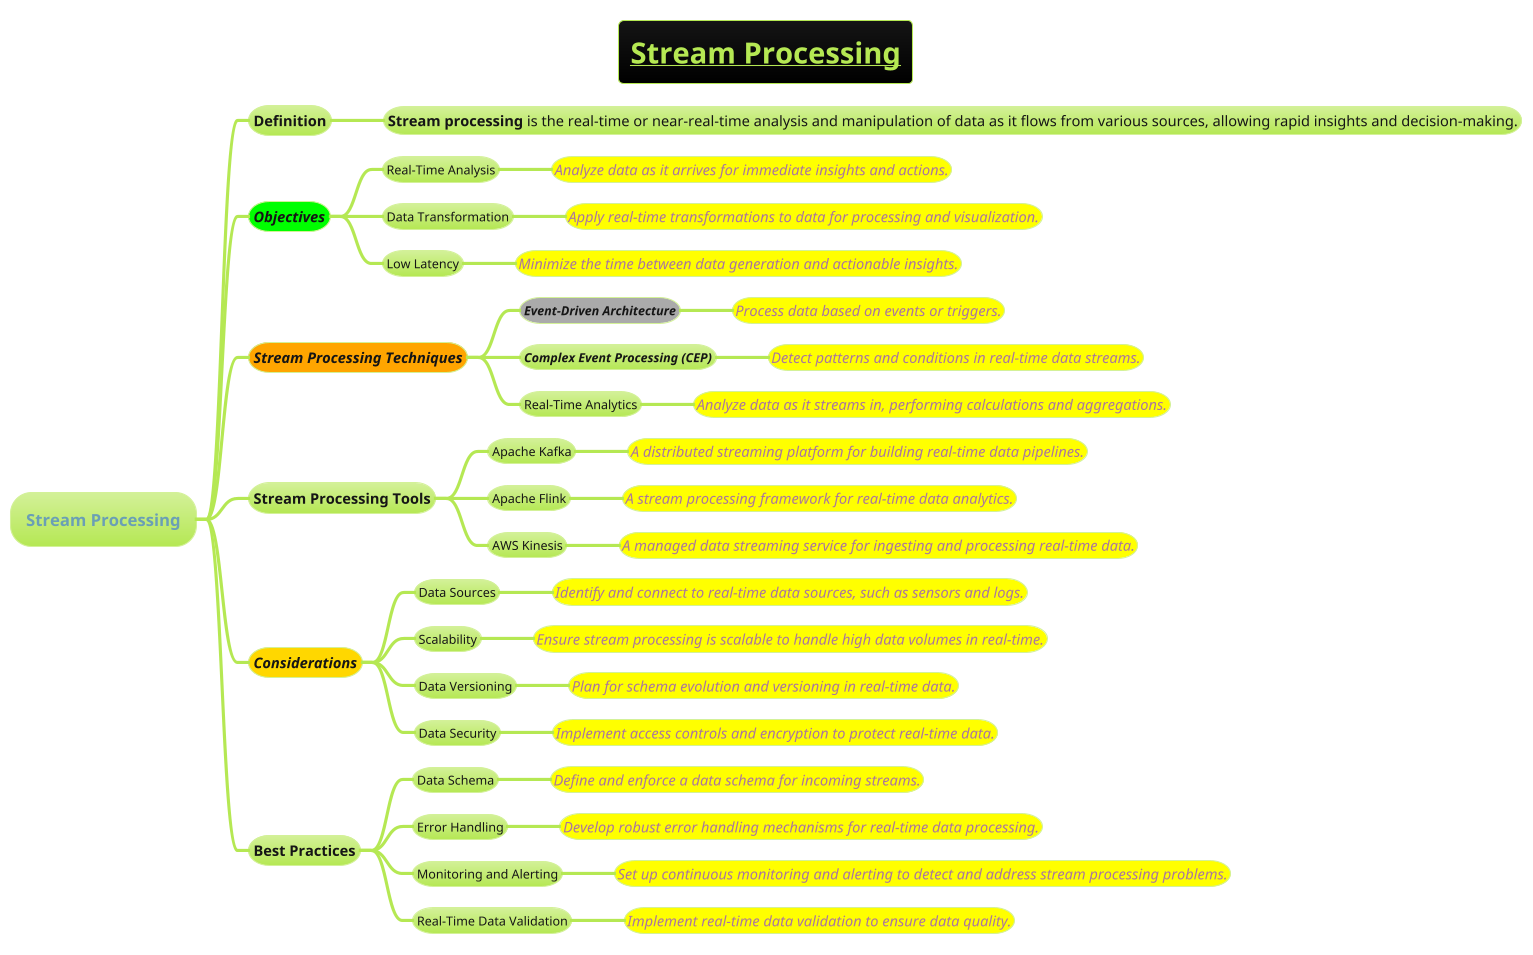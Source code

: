 @startmindmap
title =__Stream Processing__
!theme hacker

* Stream Processing
** Definition
*** <size:14>**Stream processing** is the real-time or near-real-time analysis and manipulation of data as it flows from various sources, allowing rapid insights and decision-making.

**[#lime] ====Objectives
*** Real-Time Analysis
****[#yellow] ====<size:14>Analyze data as it arrives for immediate insights and actions.
*** Data Transformation
****[#yellow] ====<size:14>Apply real-time transformations to data for processing and visualization.
*** Low Latency
****[#yellow] ====<size:14>Minimize the time between data generation and actionable insights.

**[#orange] ==== Stream Processing Techniques
***[#a] ====**Event-Driven Architecture**
****[#yellow] ====<size:14>Process data based on events or triggers.
*** ====**Complex Event Processing (CEP)**
****[#yellow] ====<size:14>Detect patterns and conditions in real-time data streams.
*** Real-Time Analytics
****[#yellow] ====<size:14>Analyze data as it streams in, performing calculations and aggregations.

** Stream Processing Tools
*** Apache Kafka
****[#yellow] ====<size:14>A distributed streaming platform for building real-time data pipelines.
*** Apache Flink
****[#yellow] ====<size:14>A stream processing framework for real-time data analytics.
*** AWS Kinesis
****[#yellow] ====<size:14>A managed data streaming service for ingesting and processing real-time data.

**[#gold] ==== Considerations
*** Data Sources
****[#yellow] ====<size:14>Identify and connect to real-time data sources, such as sensors and logs.
*** Scalability
****[#yellow] ====<size:14>Ensure stream processing is scalable to handle high data volumes in real-time.
*** Data Versioning
****[#yellow] ====<size:14>Plan for schema evolution and versioning in real-time data.

*** Data Security
****[#yellow] ====<size:14>Implement access controls and encryption to protect real-time data.

** Best Practices
*** Data Schema
****[#yellow] ====<size:14>Define and enforce a data schema for incoming streams.
*** Error Handling
****[#yellow] ====<size:14>Develop robust error handling mechanisms for real-time data processing.
*** Monitoring and Alerting
****[#yellow] ====<size:14>Set up continuous monitoring and alerting to detect and address stream processing problems.
*** Real-Time Data Validation
****[#yellow] ====<size:14>Implement real-time data validation to ensure data quality.

@endmindmap
